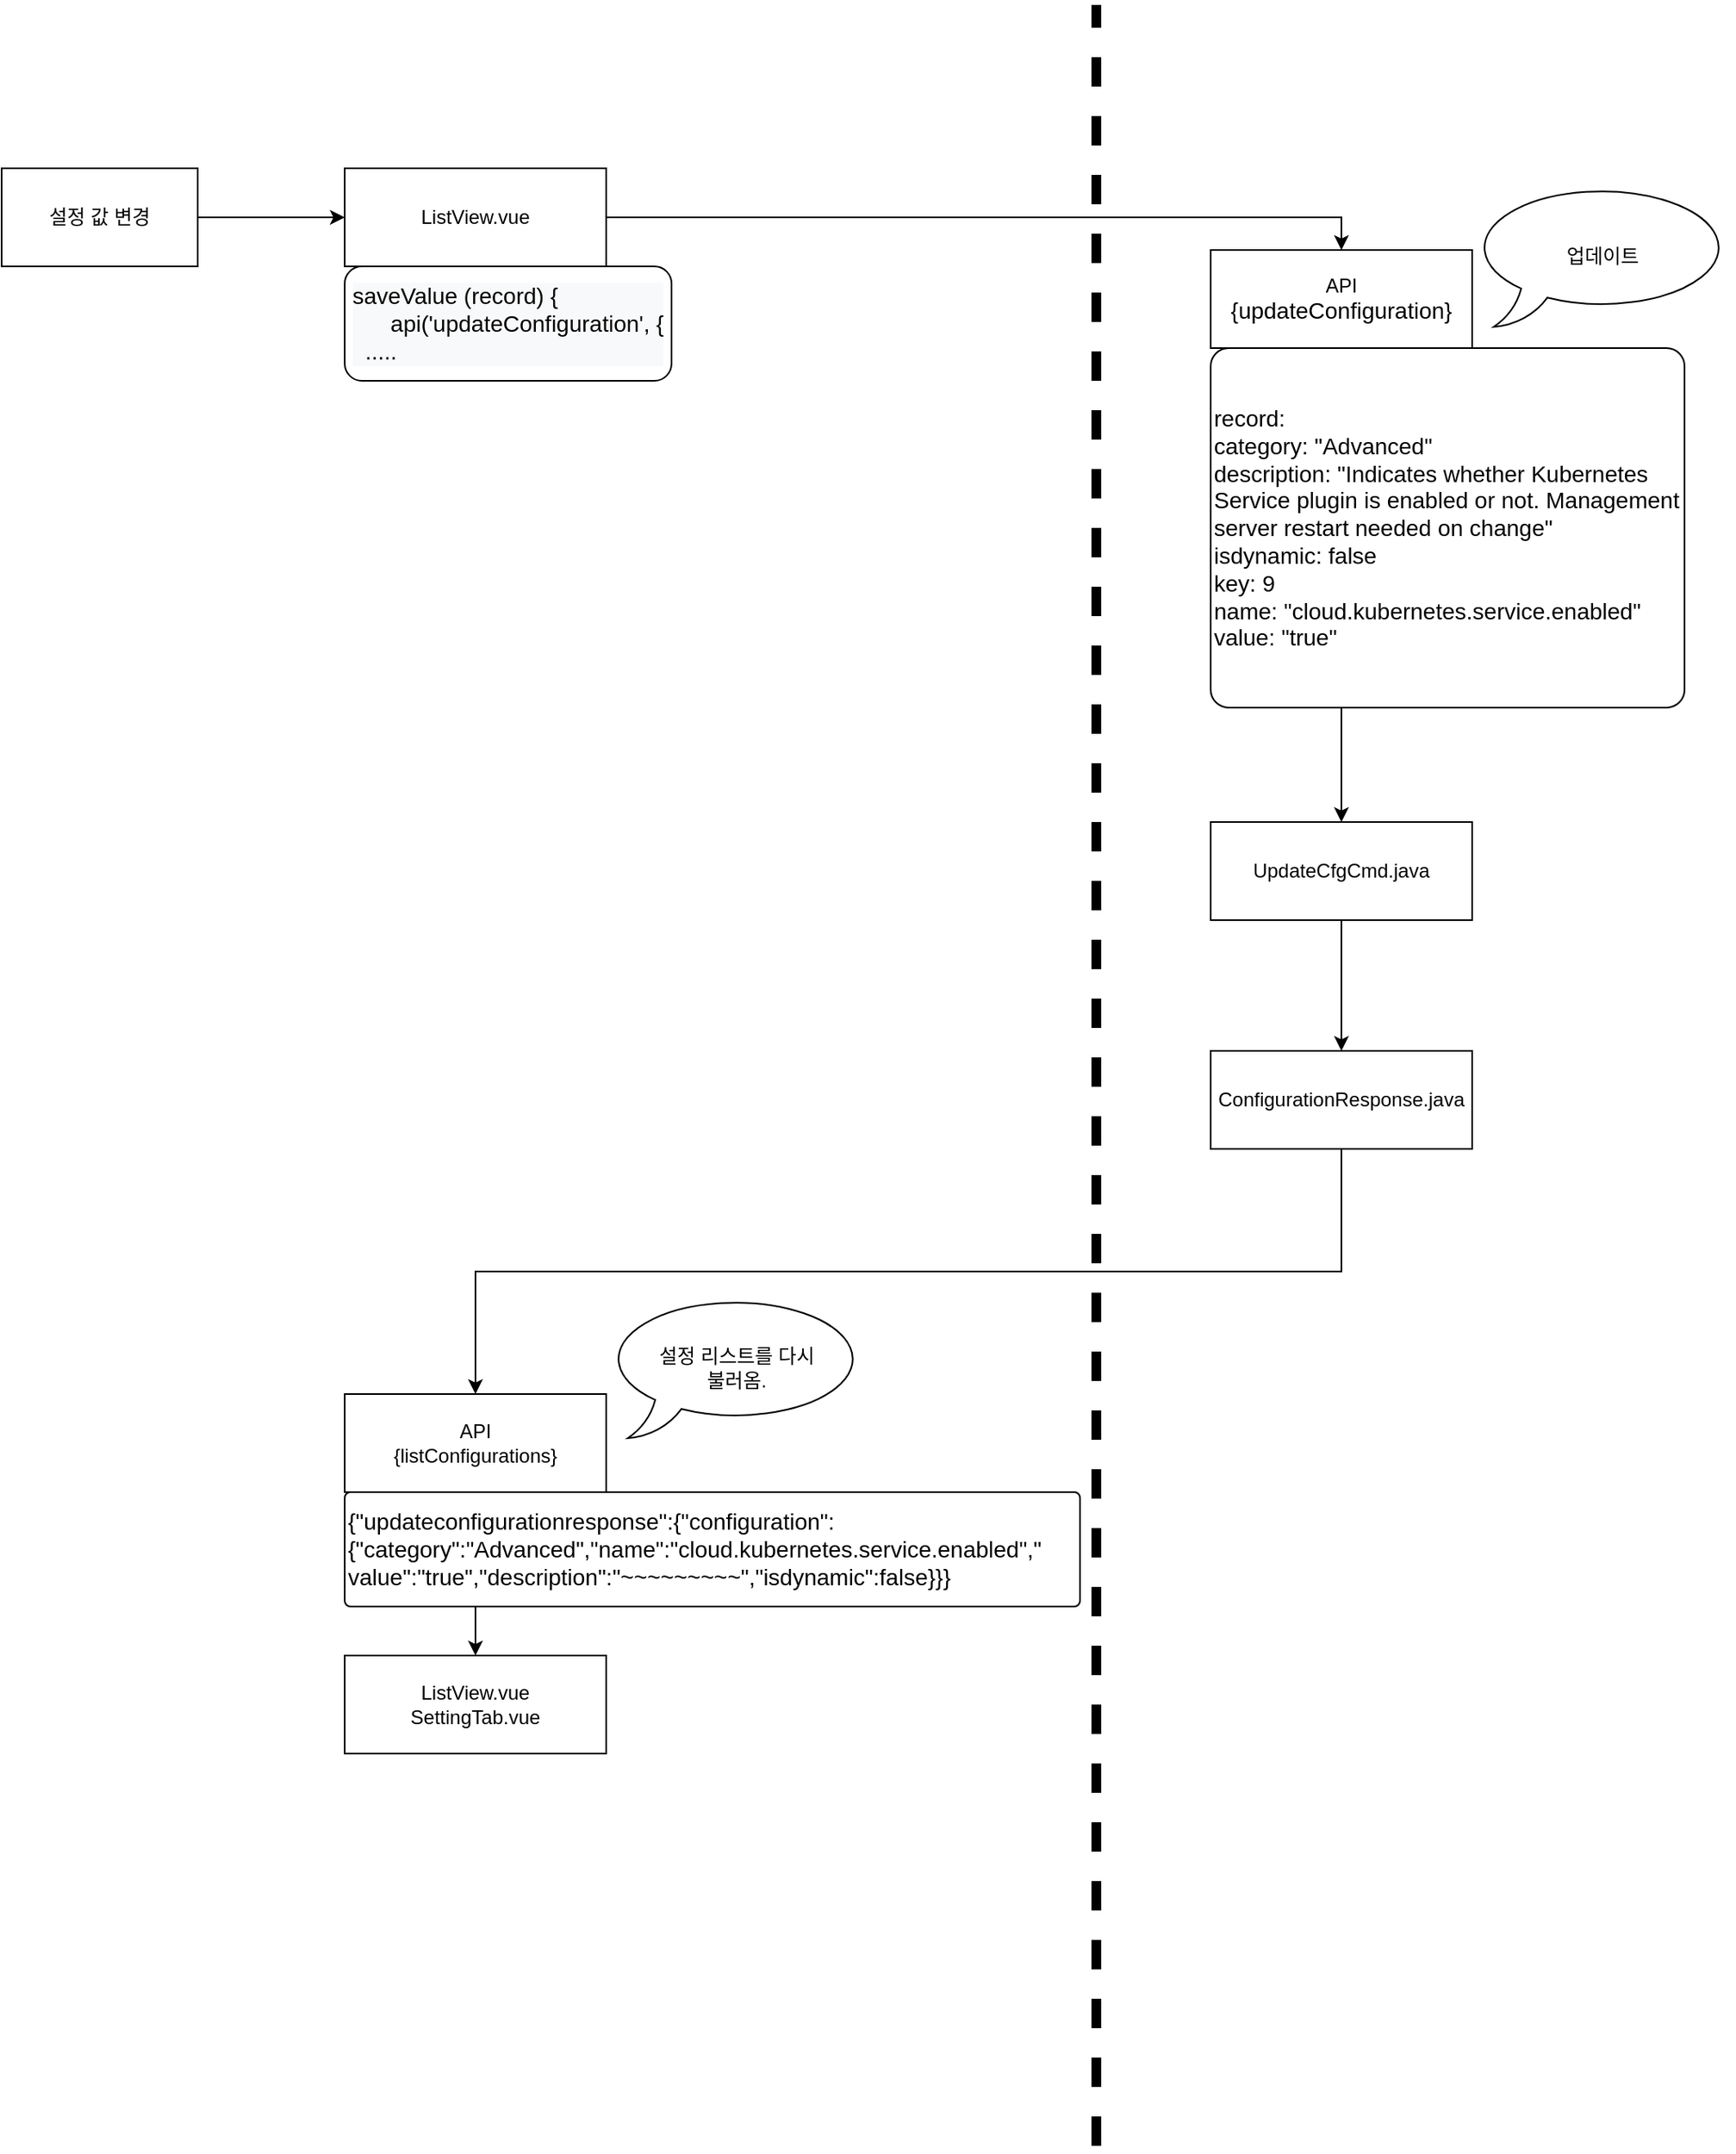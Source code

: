 <mxfile version="14.3.1" type="github" pages="2">
  <diagram id="DRKgS_u7C-InQVJtqIbm" name="페이지-1">
    <mxGraphModel dx="1191" dy="752" grid="1" gridSize="10" guides="1" tooltips="1" connect="1" arrows="1" fold="1" page="1" pageScale="1" pageWidth="1169" pageHeight="827" math="0" shadow="0">
      <root>
        <mxCell id="0" />
        <mxCell id="1" parent="0" />
        <mxCell id="PKve1FevJ8ncGGKse-gU-3" value="" style="edgeStyle=orthogonalEdgeStyle;rounded=0;orthogonalLoop=1;jettySize=auto;html=1;entryX=0;entryY=0.5;entryDx=0;entryDy=0;" parent="1" source="PKve1FevJ8ncGGKse-gU-1" target="PKve1FevJ8ncGGKse-gU-9" edge="1">
          <mxGeometry relative="1" as="geometry" />
        </mxCell>
        <mxCell id="PKve1FevJ8ncGGKse-gU-1" value="설정 값 변경" style="rounded=0;whiteSpace=wrap;html=1;" parent="1" vertex="1">
          <mxGeometry x="70" y="110" width="120" height="60" as="geometry" />
        </mxCell>
        <mxCell id="PKve1FevJ8ncGGKse-gU-6" value="" style="edgeStyle=orthogonalEdgeStyle;rounded=0;orthogonalLoop=1;jettySize=auto;html=1;" parent="1" source="PKve1FevJ8ncGGKse-gU-2" target="PKve1FevJ8ncGGKse-gU-5" edge="1">
          <mxGeometry relative="1" as="geometry" />
        </mxCell>
        <mxCell id="PKve1FevJ8ncGGKse-gU-2" value="API&lt;br&gt;&lt;span style=&quot;font-family: &amp;#34;helvetica&amp;#34; ; font-size: 14px ; text-align: left&quot;&gt;{updateConfiguration}&lt;/span&gt;" style="rounded=0;whiteSpace=wrap;html=1;" parent="1" vertex="1">
          <mxGeometry x="810" y="160" width="160" height="60" as="geometry" />
        </mxCell>
        <mxCell id="PKve1FevJ8ncGGKse-gU-18" value="" style="edgeStyle=orthogonalEdgeStyle;rounded=0;orthogonalLoop=1;jettySize=auto;html=1;" parent="1" source="PKve1FevJ8ncGGKse-gU-5" target="PKve1FevJ8ncGGKse-gU-17" edge="1">
          <mxGeometry relative="1" as="geometry" />
        </mxCell>
        <mxCell id="PKve1FevJ8ncGGKse-gU-5" value="UpdateCfgCmd.java" style="rounded=0;whiteSpace=wrap;html=1;" parent="1" vertex="1">
          <mxGeometry x="810" y="510" width="160" height="60" as="geometry" />
        </mxCell>
        <mxCell id="PKve1FevJ8ncGGKse-gU-11" style="edgeStyle=orthogonalEdgeStyle;rounded=0;orthogonalLoop=1;jettySize=auto;html=1;entryX=0.5;entryY=0;entryDx=0;entryDy=0;" parent="1" source="PKve1FevJ8ncGGKse-gU-9" target="PKve1FevJ8ncGGKse-gU-2" edge="1">
          <mxGeometry relative="1" as="geometry" />
        </mxCell>
        <mxCell id="PKve1FevJ8ncGGKse-gU-9" value="ListView.vue" style="rounded=0;whiteSpace=wrap;html=1;" parent="1" vertex="1">
          <mxGeometry x="280" y="110" width="160" height="60" as="geometry" />
        </mxCell>
        <mxCell id="PKve1FevJ8ncGGKse-gU-14" value="&#xa;&#xa;&lt;div style=&quot;color: rgb(0, 0, 0); font-family: helvetica; font-size: 12px; font-style: normal; font-weight: 400; letter-spacing: normal; text-align: left; text-indent: 0px; text-transform: none; word-spacing: 0px; background-color: rgb(248, 249, 250);&quot;&gt;&lt;span style=&quot;font-size: 14px&quot;&gt;saveValue (record) {&lt;/span&gt;&lt;/div&gt;&lt;div style=&quot;color: rgb(0, 0, 0); font-family: helvetica; font-size: 12px; font-style: normal; font-weight: 400; letter-spacing: normal; text-align: left; text-indent: 0px; text-transform: none; word-spacing: 0px; background-color: rgb(248, 249, 250);&quot;&gt;&lt;span style=&quot;font-size: 14px&quot;&gt;&amp;nbsp; &amp;nbsp; &amp;nbsp; api(&#39;updateConfiguration&#39;, {&lt;/span&gt;&lt;/div&gt;&lt;div style=&quot;color: rgb(0, 0, 0); font-family: helvetica; font-size: 12px; font-style: normal; font-weight: 400; letter-spacing: normal; text-align: left; text-indent: 0px; text-transform: none; word-spacing: 0px; background-color: rgb(248, 249, 250);&quot;&gt;&lt;span style=&quot;font-size: 14px&quot;&gt;&lt;span&gt;&lt;/span&gt;&amp;nbsp; .....&lt;/span&gt;&lt;/div&gt;&#xa;&#xa;" style="rounded=1;whiteSpace=wrap;html=1;strokeColor=#000000;" parent="1" vertex="1">
          <mxGeometry x="280" y="170" width="200" height="70" as="geometry" />
        </mxCell>
        <mxCell id="PKve1FevJ8ncGGKse-gU-15" value="&lt;div&gt;&lt;span style=&quot;font-size: 14px&quot;&gt;record:&lt;/span&gt;&lt;/div&gt;&lt;div&gt;&lt;span style=&quot;font-size: 14px&quot;&gt;category: &quot;Advanced&quot;&lt;/span&gt;&lt;/div&gt;&lt;div&gt;&lt;span style=&quot;font-size: 14px&quot;&gt;description: &quot;Indicates whether Kubernetes Service plugin is enabled or not. Management server restart needed on change&quot;&lt;/span&gt;&lt;/div&gt;&lt;div&gt;&lt;span style=&quot;font-size: 14px&quot;&gt;isdynamic: false&lt;/span&gt;&lt;/div&gt;&lt;div&gt;&lt;span style=&quot;font-size: 14px&quot;&gt;key: 9&lt;/span&gt;&lt;/div&gt;&lt;div&gt;&lt;span style=&quot;font-size: 14px&quot;&gt;name: &quot;cloud.kubernetes.service.enabled&quot;&lt;/span&gt;&lt;/div&gt;&lt;div&gt;&lt;span style=&quot;font-size: 14px&quot;&gt;value: &quot;true&quot;&lt;/span&gt;&lt;/div&gt;" style="rounded=1;whiteSpace=wrap;html=1;strokeColor=#000000;align=left;arcSize=5;" parent="1" vertex="1">
          <mxGeometry x="810" y="220" width="290" height="220" as="geometry" />
        </mxCell>
        <mxCell id="PKve1FevJ8ncGGKse-gU-26" style="edgeStyle=orthogonalEdgeStyle;rounded=0;orthogonalLoop=1;jettySize=auto;html=1;exitX=0.5;exitY=1;exitDx=0;exitDy=0;" parent="1" source="PKve1FevJ8ncGGKse-gU-17" target="PKve1FevJ8ncGGKse-gU-19" edge="1">
          <mxGeometry relative="1" as="geometry" />
        </mxCell>
        <mxCell id="PKve1FevJ8ncGGKse-gU-17" value="ConfigurationResponse.java" style="rounded=0;whiteSpace=wrap;html=1;" parent="1" vertex="1">
          <mxGeometry x="810" y="650" width="160" height="60" as="geometry" />
        </mxCell>
        <mxCell id="PKve1FevJ8ncGGKse-gU-31" style="edgeStyle=orthogonalEdgeStyle;rounded=0;orthogonalLoop=1;jettySize=auto;html=1;exitX=0.5;exitY=1;exitDx=0;exitDy=0;entryX=0.5;entryY=0;entryDx=0;entryDy=0;strokeWidth=1;" parent="1" source="PKve1FevJ8ncGGKse-gU-19" target="PKve1FevJ8ncGGKse-gU-30" edge="1">
          <mxGeometry relative="1" as="geometry" />
        </mxCell>
        <mxCell id="PKve1FevJ8ncGGKse-gU-19" value="API&lt;br&gt;{listConfigurations}" style="rounded=0;whiteSpace=wrap;html=1;" parent="1" vertex="1">
          <mxGeometry x="280" y="860" width="160" height="60" as="geometry" />
        </mxCell>
        <mxCell id="PKve1FevJ8ncGGKse-gU-21" value="&lt;font style=&quot;font-size: 14px&quot;&gt;{&quot;updateconfigurationresponse&quot;:{&quot;configuration&quot;:{&quot;category&quot;:&quot;Advanced&quot;,&quot;name&quot;:&quot;cloud.kubernetes.service.enabled&quot;,&quot;&lt;br&gt;&lt;/font&gt;&lt;div style=&quot;font-size: 14px&quot;&gt;value&quot;:&quot;true&quot;,&quot;description&quot;:&quot;~~~~~~~~~&quot;,&quot;isdynamic&quot;:false}}}&lt;/div&gt;" style="rounded=1;whiteSpace=wrap;html=1;strokeColor=#000000;align=left;arcSize=5;" parent="1" vertex="1">
          <mxGeometry x="280" y="920" width="450" height="70" as="geometry" />
        </mxCell>
        <mxCell id="PKve1FevJ8ncGGKse-gU-27" value="" style="endArrow=none;dashed=1;html=1;strokeWidth=6;" parent="1" edge="1">
          <mxGeometry width="50" height="50" relative="1" as="geometry">
            <mxPoint x="740" y="1320" as="sourcePoint" />
            <mxPoint x="740" y="10" as="targetPoint" />
          </mxGeometry>
        </mxCell>
        <mxCell id="PKve1FevJ8ncGGKse-gU-28" value="설정 리스트를 다시&lt;br&gt;불러옴." style="whiteSpace=wrap;html=1;shape=mxgraph.basic.oval_callout;strokeColor=#000000;align=center;" parent="1" vertex="1">
          <mxGeometry x="440" y="800" width="160" height="87" as="geometry" />
        </mxCell>
        <mxCell id="PKve1FevJ8ncGGKse-gU-29" value="업데이트" style="whiteSpace=wrap;html=1;shape=mxgraph.basic.oval_callout;strokeColor=#000000;align=center;" parent="1" vertex="1">
          <mxGeometry x="970" y="120" width="160" height="87" as="geometry" />
        </mxCell>
        <mxCell id="PKve1FevJ8ncGGKse-gU-30" value="ListView.vue&lt;br&gt;SettingTab.vue" style="rounded=0;whiteSpace=wrap;html=1;" parent="1" vertex="1">
          <mxGeometry x="280" y="1020" width="160" height="60" as="geometry" />
        </mxCell>
      </root>
    </mxGraphModel>
  </diagram>
  <diagram id="sWKhFuuiIyD3STFEA7JW" name="페이지-2">
    <mxGraphModel dx="1266" dy="627" grid="1" gridSize="10" guides="1" tooltips="1" connect="1" arrows="1" fold="1" page="1" pageScale="1" pageWidth="413" pageHeight="291" math="0" shadow="0">
      <root>
        <mxCell id="YF4E0lVN7Hhh0fhB9PgD-0" />
        <mxCell id="YF4E0lVN7Hhh0fhB9PgD-1" parent="YF4E0lVN7Hhh0fhB9PgD-0" />
        <mxCell id="YF4E0lVN7Hhh0fhB9PgD-2" value="Primate menu visible/invisible 프로세스" style="swimlane;html=1;childLayout=stackLayout;resizeParent=1;resizeParentMax=0;startSize=20;verticalAlign=middle;" parent="YF4E0lVN7Hhh0fhB9PgD-1" vertex="1">
          <mxGeometry x="60" y="100" width="1850" height="860" as="geometry" />
        </mxCell>
        <mxCell id="YF4E0lVN7Hhh0fhB9PgD-3" value="front-end" style="swimlane;html=1;startSize=20;" parent="YF4E0lVN7Hhh0fhB9PgD-2" vertex="1">
          <mxGeometry y="20" width="620" height="840" as="geometry" />
        </mxCell>
        <mxCell id="YF4E0lVN7Hhh0fhB9PgD-4" value="&lt;p style=&quot;margin: 0px ; margin-top: 6px ; text-align: center&quot;&gt;&lt;b&gt;&lt;font style=&quot;font-size: 20px&quot;&gt;VIEW&lt;/font&gt;&lt;/b&gt;&lt;/p&gt;&lt;hr&gt;&lt;p style=&quot;margin: 0px ; margin-left: 8px&quot;&gt;&lt;span style=&quot;text-align: center&quot;&gt;ListView.vue&lt;/span&gt;&lt;br&gt;&lt;/p&gt;&lt;p style=&quot;margin: 0px ; margin-left: 8px&quot;&gt;&lt;br&gt;&lt;/p&gt;&lt;p style=&quot;margin: 0px ; margin-left: 8px&quot;&gt;saveValue (&lt;b&gt;record&lt;/b&gt;) {&lt;/p&gt;&lt;p style=&quot;margin: 0px ; margin-left: 8px&quot;&gt;&amp;nbsp; &amp;nbsp; &amp;nbsp; api(&#39;updateConfiguration&#39;, {&lt;/p&gt;&lt;p style=&quot;margin: 0px ; margin-left: 8px&quot;&gt;&amp;nbsp; .....&lt;/p&gt;" style="align=left;overflow=fill;html=1;dropTarget=0;" parent="YF4E0lVN7Hhh0fhB9PgD-3" vertex="1">
          <mxGeometry x="30" y="65" width="180" height="120" as="geometry" />
        </mxCell>
        <mxCell id="30zJfarMqt1oGhW_2tkh-0" value="&lt;div&gt;&lt;font style=&quot;font-size: 12px&quot;&gt;&lt;b&gt;record&lt;/b&gt;:&lt;/font&gt;&lt;/div&gt;&lt;div&gt;&lt;font style=&quot;font-size: 12px&quot;&gt;category: &quot;Advanced&quot;&lt;/font&gt;&lt;/div&gt;&lt;div&gt;&lt;font style=&quot;font-size: 12px&quot;&gt;description: &quot;Indicates whether Kubernetes Service plugin is enabled or not. Management server restart needed on change&quot;&lt;/font&gt;&lt;/div&gt;&lt;div&gt;&lt;font style=&quot;font-size: 12px&quot;&gt;isdynamic: false&lt;/font&gt;&lt;/div&gt;&lt;div&gt;&lt;font style=&quot;font-size: 12px&quot;&gt;key: 9&lt;/font&gt;&lt;/div&gt;&lt;div&gt;&lt;font style=&quot;font-size: 12px&quot;&gt;name: &quot;cloud.kubernetes.service.enabled&quot;&lt;/font&gt;&lt;/div&gt;&lt;div&gt;&lt;font style=&quot;font-size: 12px&quot;&gt;value: &quot;true&quot;&lt;/font&gt;&lt;/div&gt;" style="rounded=1;whiteSpace=wrap;html=1;strokeColor=#000000;align=left;arcSize=5;" parent="YF4E0lVN7Hhh0fhB9PgD-3" vertex="1">
          <mxGeometry x="30" y="190" width="290" height="140" as="geometry" />
        </mxCell>
        <mxCell id="kghr15Wnmh2jGqpMc5R4-0" value="&lt;span style=&quot;text-align: left&quot;&gt;1. saveValue 메서드에서&amp;nbsp;&lt;/span&gt;&lt;span style=&quot;text-align: left&quot;&gt;updateConfiguration API호출&lt;/span&gt;&lt;span style=&quot;text-align: left&quot;&gt;&amp;nbsp;&lt;/span&gt;" style="text;html=1;strokeColor=#6c8ebf;fillColor=#dae8fc;align=center;verticalAlign=middle;whiteSpace=wrap;rounded=0;fontStyle=1" parent="YF4E0lVN7Hhh0fhB9PgD-3" vertex="1">
          <mxGeometry x="290" y="90" width="320" height="30" as="geometry" />
        </mxCell>
        <mxCell id="QWsVM3wBgM_GIMozhOPB-73" value="&lt;span style=&quot;text-align: left&quot;&gt;2. saveValue 메서드에서&amp;nbsp;&lt;/span&gt;&lt;span style=&quot;text-align: left&quot;&gt;&amp;nbsp;&lt;/span&gt;RefreshFeatures 함수 호출 후&lt;br&gt;listCapabilities API호출" style="text;html=1;strokeColor=#6c8ebf;fillColor=#dae8fc;align=center;verticalAlign=middle;whiteSpace=wrap;rounded=0;fontStyle=1" parent="YF4E0lVN7Hhh0fhB9PgD-3" vertex="1">
          <mxGeometry x="280" y="420" width="320" height="30" as="geometry" />
        </mxCell>
        <mxCell id="9nsnTSfjWOGKSt32Swmm-2" value="&lt;p style=&quot;margin: 0px ; margin-top: 6px ; text-align: center&quot;&gt;&lt;b&gt;&lt;font style=&quot;font-size: 20px&quot;&gt;VIEW&lt;/font&gt;&lt;/b&gt;&lt;/p&gt;&lt;hr&gt;&lt;p style=&quot;margin: 0px ; margin-left: 8px&quot;&gt;&lt;span style=&quot;text-align: center&quot;&gt;ListView.vue&lt;/span&gt;&lt;br&gt;&lt;/p&gt;&lt;p style=&quot;margin: 0px ; margin-left: 8px&quot;&gt;&lt;br&gt;&lt;/p&gt;&lt;p style=&quot;margin: 0px ; margin-left: 8px&quot;&gt;saveValue (&lt;b&gt;record&lt;/b&gt;) {&lt;/p&gt;&lt;p style=&quot;margin: 0px ; margin-left: 8px&quot;&gt;&amp;nbsp; &amp;nbsp; &amp;nbsp; api(&#39;updateConfiguration&#39;, {&lt;/p&gt;&lt;p style=&quot;margin: 0px ; margin-left: 8px&quot;&gt;&amp;nbsp; .....&lt;/p&gt;" style="align=left;overflow=fill;html=1;dropTarget=0;" vertex="1" parent="YF4E0lVN7Hhh0fhB9PgD-3">
          <mxGeometry x="30" y="540" width="180" height="120" as="geometry" />
        </mxCell>
        <mxCell id="9nsnTSfjWOGKSt32Swmm-3" value="&lt;div&gt;&lt;font style=&quot;font-size: 12px&quot;&gt;&lt;b&gt;record&lt;/b&gt;:&lt;/font&gt;&lt;/div&gt;&lt;div&gt;&lt;font style=&quot;font-size: 12px&quot;&gt;category: &quot;Advanced&quot;&lt;/font&gt;&lt;/div&gt;&lt;div&gt;&lt;font style=&quot;font-size: 12px&quot;&gt;description: &quot;Indicates whether Kubernetes Service plugin is enabled or not. Management server restart needed on change&quot;&lt;/font&gt;&lt;/div&gt;&lt;div&gt;&lt;font style=&quot;font-size: 12px&quot;&gt;isdynamic: false&lt;/font&gt;&lt;/div&gt;&lt;div&gt;&lt;font style=&quot;font-size: 12px&quot;&gt;key: 9&lt;/font&gt;&lt;/div&gt;&lt;div&gt;&lt;font style=&quot;font-size: 12px&quot;&gt;name: &quot;cloud.kubernetes.service.enabled&quot;&lt;/font&gt;&lt;/div&gt;&lt;div&gt;&lt;font style=&quot;font-size: 12px&quot;&gt;value: &quot;true&quot;&lt;/font&gt;&lt;/div&gt;" style="rounded=1;whiteSpace=wrap;html=1;strokeColor=#000000;align=left;arcSize=5;" vertex="1" parent="YF4E0lVN7Hhh0fhB9PgD-3">
          <mxGeometry x="30" y="665" width="290" height="140" as="geometry" />
        </mxCell>
        <mxCell id="YF4E0lVN7Hhh0fhB9PgD-5" value="" style="edgeStyle=orthogonalEdgeStyle;rounded=0;orthogonalLoop=1;jettySize=auto;html=1;" parent="YF4E0lVN7Hhh0fhB9PgD-2" source="YF4E0lVN7Hhh0fhB9PgD-4" target="YF4E0lVN7Hhh0fhB9PgD-7" edge="1">
          <mxGeometry relative="1" as="geometry" />
        </mxCell>
        <mxCell id="YF4E0lVN7Hhh0fhB9PgD-6" value="back-end" style="swimlane;html=1;startSize=20;" parent="YF4E0lVN7Hhh0fhB9PgD-2" vertex="1">
          <mxGeometry x="620" y="20" width="1230" height="840" as="geometry" />
        </mxCell>
        <mxCell id="YF4E0lVN7Hhh0fhB9PgD-7" value="&lt;p style=&quot;margin: 6px 0px 0px&quot;&gt;&lt;b&gt;&lt;font style=&quot;font-size: 20px&quot;&gt;Controller&lt;/font&gt;&lt;/b&gt;&lt;/p&gt;&lt;hr&gt;&lt;p style=&quot;margin: 0px ; margin-left: 8px&quot;&gt;&lt;span&gt;UpdateCfgCmd.java&lt;/span&gt;&lt;br&gt;&lt;/p&gt;" style="align=center;overflow=fill;html=1;dropTarget=0;" parent="YF4E0lVN7Hhh0fhB9PgD-6" vertex="1">
          <mxGeometry x="30" y="80" width="180" height="90" as="geometry" />
        </mxCell>
        <mxCell id="YF4E0lVN7Hhh0fhB9PgD-8" value="&lt;p style=&quot;margin: 6px 0px 0px&quot;&gt;&lt;b&gt;&lt;font style=&quot;font-size: 20px&quot;&gt;Service&lt;/font&gt;&lt;/b&gt;&lt;/p&gt;&lt;hr&gt;&lt;p style=&quot;margin: 0px ; margin-left: 8px&quot;&gt;ConfigurationManagerImpl.java&lt;/p&gt;" style="align=center;overflow=fill;html=1;dropTarget=0;" parent="YF4E0lVN7Hhh0fhB9PgD-6" vertex="1">
          <mxGeometry x="370" y="90" width="180" height="70" as="geometry" />
        </mxCell>
        <mxCell id="YF4E0lVN7Hhh0fhB9PgD-45" style="edgeStyle=orthogonalEdgeStyle;rounded=0;orthogonalLoop=1;jettySize=auto;html=1;exitX=1;exitY=0.75;exitDx=0;exitDy=0;entryX=0;entryY=0.5;entryDx=0;entryDy=0;align=center;" parent="YF4E0lVN7Hhh0fhB9PgD-6" source="YF4E0lVN7Hhh0fhB9PgD-46" target="YF4E0lVN7Hhh0fhB9PgD-54" edge="1">
          <mxGeometry relative="1" as="geometry" />
        </mxCell>
        <mxCell id="YF4E0lVN7Hhh0fhB9PgD-46" value="&lt;p style=&quot;margin: 6px 0px 0px&quot;&gt;&lt;b&gt;&lt;font style=&quot;font-size: 20px&quot;&gt;Repository&lt;/font&gt;&lt;/b&gt;&lt;/p&gt;&lt;hr&gt;&lt;p style=&quot;margin: 0px ; margin-left: 8px&quot;&gt;ConfigurationVO.java&lt;/p&gt;" style="align=center;overflow=fill;html=1;dropTarget=0;" parent="YF4E0lVN7Hhh0fhB9PgD-6" vertex="1">
          <mxGeometry x="670" y="240" width="180" height="70" as="geometry" />
        </mxCell>
        <mxCell id="YF4E0lVN7Hhh0fhB9PgD-47" style="edgeStyle=orthogonalEdgeStyle;rounded=0;orthogonalLoop=1;jettySize=auto;html=1;exitX=1;exitY=0.75;exitDx=0;exitDy=0;entryX=0;entryY=0.5;entryDx=0;entryDy=0;align=center;" parent="YF4E0lVN7Hhh0fhB9PgD-6" source="YF4E0lVN7Hhh0fhB9PgD-8" target="YF4E0lVN7Hhh0fhB9PgD-46" edge="1">
          <mxGeometry relative="1" as="geometry" />
        </mxCell>
        <mxCell id="YF4E0lVN7Hhh0fhB9PgD-54" value="&lt;p style=&quot;margin: 6px 0px 0px; text-align: center; font-size: 20px;&quot;&gt;&lt;b style=&quot;font-size: 20px;&quot;&gt;DB&lt;/b&gt;&lt;/p&gt;&lt;p style=&quot;margin: 6px 0px 0px; text-align: center; font-size: 20px;&quot;&gt;&lt;b style=&quot;font-size: 20px;&quot;&gt;Mysql&lt;/b&gt;&lt;/p&gt;" style="align=left;overflow=fill;html=1;dropTarget=0;fontSize=20;" parent="YF4E0lVN7Hhh0fhB9PgD-6" vertex="1">
          <mxGeometry x="1003" y="223" width="180" height="140" as="geometry" />
        </mxCell>
        <mxCell id="QWsVM3wBgM_GIMozhOPB-70" value="&lt;p style=&quot;margin: 6px 0px 0px&quot;&gt;&lt;b&gt;&lt;font style=&quot;font-size: 20px&quot;&gt;Controller&lt;/font&gt;&lt;/b&gt;&lt;/p&gt;&lt;hr&gt;&lt;p style=&quot;margin: 0px ; margin-left: 8px&quot;&gt;&lt;span&gt;ListCapabilitiesCmd.java&lt;/span&gt;&lt;br&gt;&lt;/p&gt;" style="align=center;overflow=fill;html=1;dropTarget=0;" parent="YF4E0lVN7Hhh0fhB9PgD-6" vertex="1">
          <mxGeometry x="30" y="360" width="180" height="90" as="geometry" />
        </mxCell>
        <mxCell id="9nsnTSfjWOGKSt32Swmm-0" style="edgeStyle=orthogonalEdgeStyle;rounded=0;orthogonalLoop=1;jettySize=auto;html=1;exitX=1;exitY=0.5;exitDx=0;exitDy=0;entryX=0;entryY=0.5;entryDx=0;entryDy=0;" edge="1" parent="YF4E0lVN7Hhh0fhB9PgD-6" source="QWsVM3wBgM_GIMozhOPB-75" target="YF4E0lVN7Hhh0fhB9PgD-46">
          <mxGeometry relative="1" as="geometry" />
        </mxCell>
        <mxCell id="9nsnTSfjWOGKSt32Swmm-1" style="edgeStyle=orthogonalEdgeStyle;orthogonalLoop=1;jettySize=auto;html=1;exitX=0;exitY=0.75;exitDx=0;exitDy=0;entryX=1;entryY=0.75;entryDx=0;entryDy=0;curved=1;" edge="1" parent="YF4E0lVN7Hhh0fhB9PgD-6" source="QWsVM3wBgM_GIMozhOPB-75" target="QWsVM3wBgM_GIMozhOPB-70">
          <mxGeometry relative="1" as="geometry" />
        </mxCell>
        <mxCell id="QWsVM3wBgM_GIMozhOPB-75" value="&lt;p style=&quot;margin: 6px 0px 0px&quot;&gt;&lt;b&gt;&lt;font style=&quot;font-size: 20px&quot;&gt;Service&lt;/font&gt;&lt;/b&gt;&lt;/p&gt;&lt;hr&gt;&lt;p style=&quot;margin: 0px ; margin-left: 8px&quot;&gt;&lt;span&gt;ManagementServerImpl.java&lt;/span&gt;&lt;br&gt;&lt;/p&gt;" style="align=center;overflow=fill;html=1;dropTarget=0;" parent="YF4E0lVN7Hhh0fhB9PgD-6" vertex="1">
          <mxGeometry x="370" y="370" width="180" height="70" as="geometry" />
        </mxCell>
        <mxCell id="QWsVM3wBgM_GIMozhOPB-77" value="excute()" style="edgeStyle=orthogonalEdgeStyle;rounded=0;orthogonalLoop=1;jettySize=auto;html=1;align=center;entryX=0;entryY=0.5;entryDx=0;entryDy=0;" parent="YF4E0lVN7Hhh0fhB9PgD-6" source="YF4E0lVN7Hhh0fhB9PgD-7" target="YF4E0lVN7Hhh0fhB9PgD-8" edge="1">
          <mxGeometry y="15" relative="1" as="geometry">
            <mxPoint x="220" y="135" as="sourcePoint" />
            <mxPoint x="380" y="135" as="targetPoint" />
            <mxPoint as="offset" />
          </mxGeometry>
        </mxCell>
        <mxCell id="QWsVM3wBgM_GIMozhOPB-79" value="excute()" style="edgeStyle=orthogonalEdgeStyle;rounded=0;orthogonalLoop=1;jettySize=auto;html=1;align=center;entryX=0;entryY=0.5;entryDx=0;entryDy=0;exitX=1;exitY=0.5;exitDx=0;exitDy=0;" parent="YF4E0lVN7Hhh0fhB9PgD-6" source="QWsVM3wBgM_GIMozhOPB-70" target="QWsVM3wBgM_GIMozhOPB-75" edge="1">
          <mxGeometry y="15" relative="1" as="geometry">
            <mxPoint x="210" y="350" as="sourcePoint" />
            <mxPoint x="370" y="350" as="targetPoint" />
            <mxPoint as="offset" />
          </mxGeometry>
        </mxCell>
        <mxCell id="9nsnTSfjWOGKSt32Swmm-5" value="&lt;span style=&quot;text-align: left&quot;&gt;3. saveValue 메서드에서&amp;nbsp;&lt;/span&gt;&lt;span style=&quot;text-align: left&quot;&gt;&amp;nbsp;&lt;/span&gt;RefreshFeatures 함수 호출 후&lt;br&gt;listCapabilities API호출" style="text;html=1;strokeColor=#6c8ebf;fillColor=#dae8fc;align=center;verticalAlign=middle;whiteSpace=wrap;rounded=0;fontStyle=1" vertex="1" parent="YF4E0lVN7Hhh0fhB9PgD-6">
          <mxGeometry x="-90" y="608" width="320" height="30" as="geometry" />
        </mxCell>
        <mxCell id="QWsVM3wBgM_GIMozhOPB-72" style="edgeStyle=orthogonalEdgeStyle;rounded=0;orthogonalLoop=1;jettySize=auto;html=1;exitX=1;exitY=0.5;exitDx=0;exitDy=0;entryX=0;entryY=0.5;entryDx=0;entryDy=0;" parent="YF4E0lVN7Hhh0fhB9PgD-2" source="YF4E0lVN7Hhh0fhB9PgD-4" target="QWsVM3wBgM_GIMozhOPB-70" edge="1">
          <mxGeometry relative="1" as="geometry" />
        </mxCell>
        <mxCell id="9nsnTSfjWOGKSt32Swmm-4" style="edgeStyle=orthogonalEdgeStyle;curved=1;orthogonalLoop=1;jettySize=auto;html=1;exitX=0.5;exitY=1;exitDx=0;exitDy=0;entryX=1;entryY=0.5;entryDx=0;entryDy=0;" edge="1" parent="YF4E0lVN7Hhh0fhB9PgD-2" source="QWsVM3wBgM_GIMozhOPB-70" target="9nsnTSfjWOGKSt32Swmm-2">
          <mxGeometry relative="1" as="geometry" />
        </mxCell>
        <mxCell id="lx2xQSGZo_KzuF0OdhNT-0" value="설정 값 변경" style="rounded=0;whiteSpace=wrap;html=1;" parent="YF4E0lVN7Hhh0fhB9PgD-1" vertex="1">
          <mxGeometry x="-100" y="220" width="120" height="60" as="geometry" />
        </mxCell>
      </root>
    </mxGraphModel>
  </diagram>
</mxfile>
